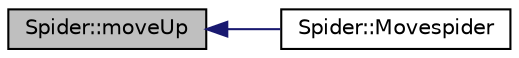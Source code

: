 digraph "Spider::moveUp"
{
  edge [fontname="Helvetica",fontsize="10",labelfontname="Helvetica",labelfontsize="10"];
  node [fontname="Helvetica",fontsize="10",shape=record];
  rankdir="LR";
  Node31 [label="Spider::moveUp",height=0.2,width=0.4,color="black", fillcolor="grey75", style="filled", fontcolor="black"];
  Node31 -> Node32 [dir="back",color="midnightblue",fontsize="10",style="solid",fontname="Helvetica"];
  Node32 [label="Spider::Movespider",height=0.2,width=0.4,color="black", fillcolor="white", style="filled",URL="$class_spider.html#aaf8e7099d5fb82bd8f2065c32eb70ea8",tooltip="Decides which movement to call for Spider. "];
}
